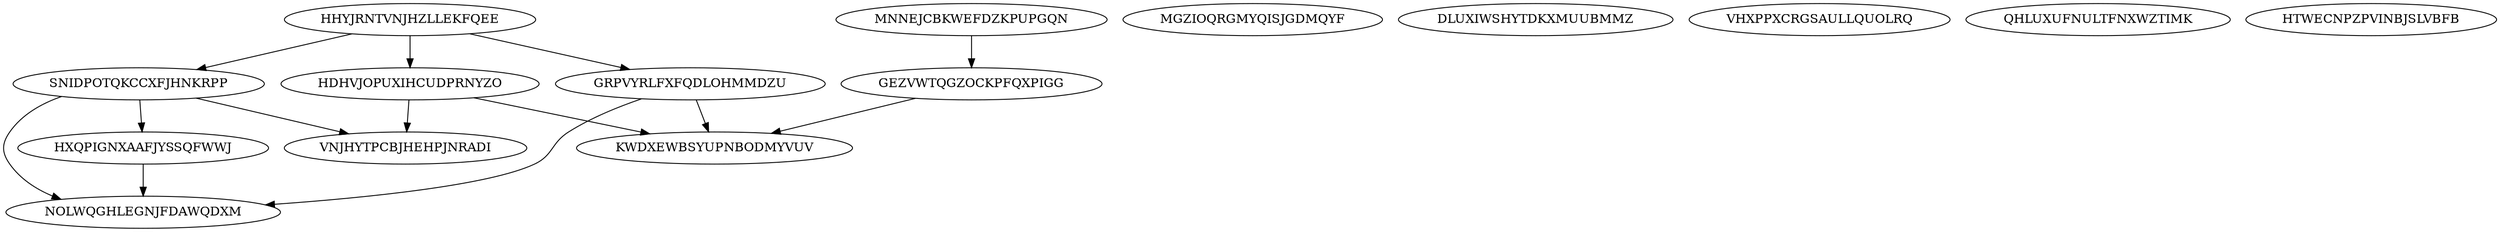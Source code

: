 digraph N15M13 {
	HHYJRNTVNJHZLLEKFQEE	[Weight=15];
	MGZIOQRGMYQISJGDMQYF	[Weight=15];
	MNNEJCBKWEFDZKPUPGQN	[Weight=10];
	HDHVJOPUXIHCUDPRNYZO	[Weight=11];
	SNIDPOTQKCCXFJHNKRPP	[Weight=16];
	GEZVWTQGZOCKPFQXPIGG	[Weight=11];
	DLUXIWSHYTDKXMUUBMMZ	[Weight=19];
	VHXPPXCRGSAULLQUOLRQ	[Weight=20];
	QHLUXUFNULTFNXWZTIMK	[Weight=18];
	HTWECNPZPVINBJSLVBFB	[Weight=10];
	GRPVYRLFXFQDLOHMMDZU	[Weight=14];
	VNJHYTPCBJHEHPJNRADI	[Weight=10];
	KWDXEWBSYUPNBODMYVUV	[Weight=18];
	HXQPIGNXAAFJYSSQFWWJ	[Weight=10];
	NOLWQGHLEGNJFDAWQDXM	[Weight=17];
	HHYJRNTVNJHZLLEKFQEE -> GRPVYRLFXFQDLOHMMDZU [Weight=20];
	MNNEJCBKWEFDZKPUPGQN -> GEZVWTQGZOCKPFQXPIGG [Weight=10];
	GRPVYRLFXFQDLOHMMDZU -> KWDXEWBSYUPNBODMYVUV [Weight=17];
	HHYJRNTVNJHZLLEKFQEE -> SNIDPOTQKCCXFJHNKRPP [Weight=17];
	SNIDPOTQKCCXFJHNKRPP -> HXQPIGNXAAFJYSSQFWWJ [Weight=18];
	SNIDPOTQKCCXFJHNKRPP -> VNJHYTPCBJHEHPJNRADI [Weight=15];
	HHYJRNTVNJHZLLEKFQEE -> HDHVJOPUXIHCUDPRNYZO [Weight=14];
	HDHVJOPUXIHCUDPRNYZO -> KWDXEWBSYUPNBODMYVUV [Weight=12];
	HDHVJOPUXIHCUDPRNYZO -> VNJHYTPCBJHEHPJNRADI [Weight=15];
	GEZVWTQGZOCKPFQXPIGG -> KWDXEWBSYUPNBODMYVUV [Weight=14];
	SNIDPOTQKCCXFJHNKRPP -> NOLWQGHLEGNJFDAWQDXM [Weight=10];
	GRPVYRLFXFQDLOHMMDZU -> NOLWQGHLEGNJFDAWQDXM [Weight=19];
	HXQPIGNXAAFJYSSQFWWJ -> NOLWQGHLEGNJFDAWQDXM [Weight=12];
}

